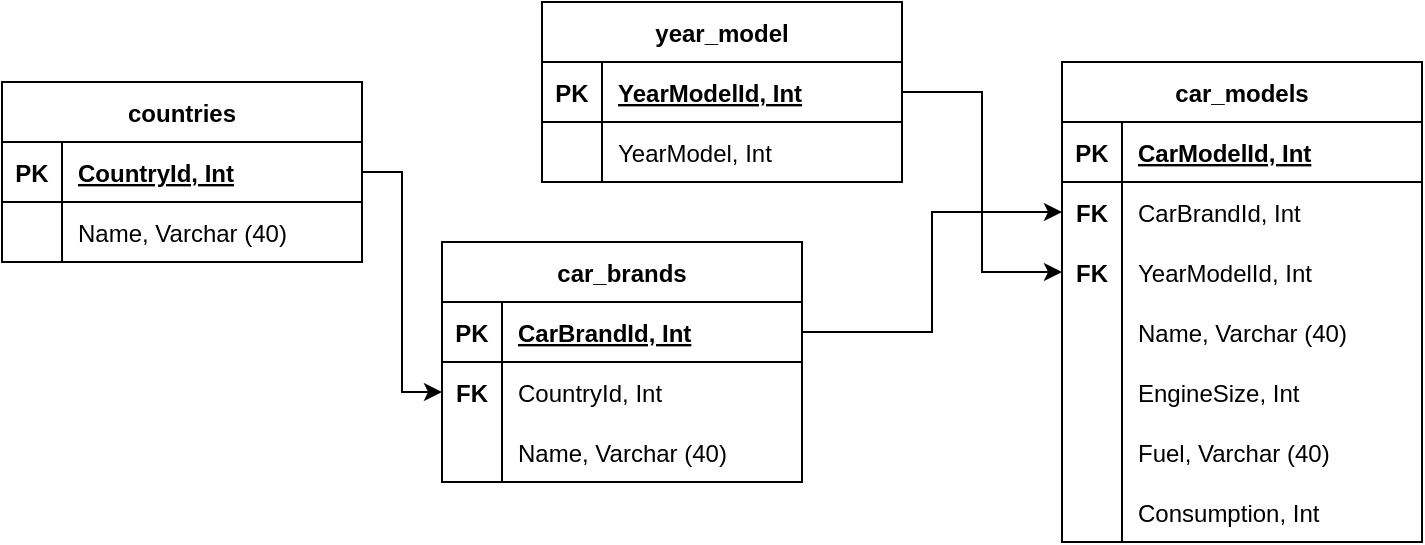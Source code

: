 <mxfile version="20.5.1" type="onedrive"><diagram id="C5RBs43oDa-KdzZeNtuy" name="Page-1"><mxGraphModel dx="1053" dy="564" grid="1" gridSize="10" guides="1" tooltips="1" connect="1" arrows="1" fold="1" page="1" pageScale="1" pageWidth="827" pageHeight="1169" math="0" shadow="0"><root><mxCell id="WIyWlLk6GJQsqaUBKTNV-0"/><mxCell id="WIyWlLk6GJQsqaUBKTNV-1" parent="WIyWlLk6GJQsqaUBKTNV-0"/><mxCell id="EiguJWTa6b65NLi-q_zA-3" value="countries" style="shape=table;startSize=30;container=1;collapsible=1;childLayout=tableLayout;fixedRows=1;rowLines=0;fontStyle=1;align=center;resizeLast=1;" vertex="1" parent="WIyWlLk6GJQsqaUBKTNV-1"><mxGeometry x="50" y="190" width="180" height="90" as="geometry"/></mxCell><mxCell id="EiguJWTa6b65NLi-q_zA-4" value="" style="shape=tableRow;horizontal=0;startSize=0;swimlaneHead=0;swimlaneBody=0;fillColor=none;collapsible=0;dropTarget=0;points=[[0,0.5],[1,0.5]];portConstraint=eastwest;top=0;left=0;right=0;bottom=1;" vertex="1" parent="EiguJWTa6b65NLi-q_zA-3"><mxGeometry y="30" width="180" height="30" as="geometry"/></mxCell><mxCell id="EiguJWTa6b65NLi-q_zA-5" value="PK" style="shape=partialRectangle;connectable=0;fillColor=none;top=0;left=0;bottom=0;right=0;fontStyle=1;overflow=hidden;" vertex="1" parent="EiguJWTa6b65NLi-q_zA-4"><mxGeometry width="30" height="30" as="geometry"><mxRectangle width="30" height="30" as="alternateBounds"/></mxGeometry></mxCell><mxCell id="EiguJWTa6b65NLi-q_zA-6" value="CountryId, Int" style="shape=partialRectangle;connectable=0;fillColor=none;top=0;left=0;bottom=0;right=0;align=left;spacingLeft=6;fontStyle=5;overflow=hidden;" vertex="1" parent="EiguJWTa6b65NLi-q_zA-4"><mxGeometry x="30" width="150" height="30" as="geometry"><mxRectangle width="150" height="30" as="alternateBounds"/></mxGeometry></mxCell><mxCell id="EiguJWTa6b65NLi-q_zA-7" value="" style="shape=tableRow;horizontal=0;startSize=0;swimlaneHead=0;swimlaneBody=0;fillColor=none;collapsible=0;dropTarget=0;points=[[0,0.5],[1,0.5]];portConstraint=eastwest;top=0;left=0;right=0;bottom=0;" vertex="1" parent="EiguJWTa6b65NLi-q_zA-3"><mxGeometry y="60" width="180" height="30" as="geometry"/></mxCell><mxCell id="EiguJWTa6b65NLi-q_zA-8" value="" style="shape=partialRectangle;connectable=0;fillColor=none;top=0;left=0;bottom=0;right=0;editable=1;overflow=hidden;" vertex="1" parent="EiguJWTa6b65NLi-q_zA-7"><mxGeometry width="30" height="30" as="geometry"><mxRectangle width="30" height="30" as="alternateBounds"/></mxGeometry></mxCell><mxCell id="EiguJWTa6b65NLi-q_zA-9" value="Name, Varchar (40)" style="shape=partialRectangle;connectable=0;fillColor=none;top=0;left=0;bottom=0;right=0;align=left;spacingLeft=6;overflow=hidden;" vertex="1" parent="EiguJWTa6b65NLi-q_zA-7"><mxGeometry x="30" width="150" height="30" as="geometry"><mxRectangle width="150" height="30" as="alternateBounds"/></mxGeometry></mxCell><mxCell id="EiguJWTa6b65NLi-q_zA-16" value="car_brands" style="shape=table;startSize=30;container=1;collapsible=1;childLayout=tableLayout;fixedRows=1;rowLines=0;fontStyle=1;align=center;resizeLast=1;" vertex="1" parent="WIyWlLk6GJQsqaUBKTNV-1"><mxGeometry x="270" y="270" width="180" height="120" as="geometry"/></mxCell><mxCell id="EiguJWTa6b65NLi-q_zA-17" value="" style="shape=tableRow;horizontal=0;startSize=0;swimlaneHead=0;swimlaneBody=0;fillColor=none;collapsible=0;dropTarget=0;points=[[0,0.5],[1,0.5]];portConstraint=eastwest;top=0;left=0;right=0;bottom=1;" vertex="1" parent="EiguJWTa6b65NLi-q_zA-16"><mxGeometry y="30" width="180" height="30" as="geometry"/></mxCell><mxCell id="EiguJWTa6b65NLi-q_zA-18" value="PK" style="shape=partialRectangle;connectable=0;fillColor=none;top=0;left=0;bottom=0;right=0;fontStyle=1;overflow=hidden;" vertex="1" parent="EiguJWTa6b65NLi-q_zA-17"><mxGeometry width="30" height="30" as="geometry"><mxRectangle width="30" height="30" as="alternateBounds"/></mxGeometry></mxCell><mxCell id="EiguJWTa6b65NLi-q_zA-19" value="CarBrandId, Int" style="shape=partialRectangle;connectable=0;fillColor=none;top=0;left=0;bottom=0;right=0;align=left;spacingLeft=6;fontStyle=5;overflow=hidden;" vertex="1" parent="EiguJWTa6b65NLi-q_zA-17"><mxGeometry x="30" width="150" height="30" as="geometry"><mxRectangle width="150" height="30" as="alternateBounds"/></mxGeometry></mxCell><mxCell id="EiguJWTa6b65NLi-q_zA-20" value="" style="shape=tableRow;horizontal=0;startSize=0;swimlaneHead=0;swimlaneBody=0;fillColor=none;collapsible=0;dropTarget=0;points=[[0,0.5],[1,0.5]];portConstraint=eastwest;top=0;left=0;right=0;bottom=0;" vertex="1" parent="EiguJWTa6b65NLi-q_zA-16"><mxGeometry y="60" width="180" height="30" as="geometry"/></mxCell><mxCell id="EiguJWTa6b65NLi-q_zA-21" value="FK" style="shape=partialRectangle;connectable=0;fillColor=none;top=0;left=0;bottom=0;right=0;editable=1;overflow=hidden;fontStyle=1" vertex="1" parent="EiguJWTa6b65NLi-q_zA-20"><mxGeometry width="30" height="30" as="geometry"><mxRectangle width="30" height="30" as="alternateBounds"/></mxGeometry></mxCell><mxCell id="EiguJWTa6b65NLi-q_zA-22" value="CountryId, Int" style="shape=partialRectangle;connectable=0;fillColor=none;top=0;left=0;bottom=0;right=0;align=left;spacingLeft=6;overflow=hidden;fontStyle=0" vertex="1" parent="EiguJWTa6b65NLi-q_zA-20"><mxGeometry x="30" width="150" height="30" as="geometry"><mxRectangle width="150" height="30" as="alternateBounds"/></mxGeometry></mxCell><mxCell id="EiguJWTa6b65NLi-q_zA-26" value="" style="shape=tableRow;horizontal=0;startSize=0;swimlaneHead=0;swimlaneBody=0;fillColor=none;collapsible=0;dropTarget=0;points=[[0,0.5],[1,0.5]];portConstraint=eastwest;top=0;left=0;right=0;bottom=0;" vertex="1" parent="EiguJWTa6b65NLi-q_zA-16"><mxGeometry y="90" width="180" height="30" as="geometry"/></mxCell><mxCell id="EiguJWTa6b65NLi-q_zA-27" value="" style="shape=partialRectangle;connectable=0;fillColor=none;top=0;left=0;bottom=0;right=0;editable=1;overflow=hidden;" vertex="1" parent="EiguJWTa6b65NLi-q_zA-26"><mxGeometry width="30" height="30" as="geometry"><mxRectangle width="30" height="30" as="alternateBounds"/></mxGeometry></mxCell><mxCell id="EiguJWTa6b65NLi-q_zA-28" value="Name, Varchar (40)" style="shape=partialRectangle;connectable=0;fillColor=none;top=0;left=0;bottom=0;right=0;align=left;spacingLeft=6;overflow=hidden;" vertex="1" parent="EiguJWTa6b65NLi-q_zA-26"><mxGeometry x="30" width="150" height="30" as="geometry"><mxRectangle width="150" height="30" as="alternateBounds"/></mxGeometry></mxCell><mxCell id="EiguJWTa6b65NLi-q_zA-29" value="year_model" style="shape=table;startSize=30;container=1;collapsible=1;childLayout=tableLayout;fixedRows=1;rowLines=0;fontStyle=1;align=center;resizeLast=1;" vertex="1" parent="WIyWlLk6GJQsqaUBKTNV-1"><mxGeometry x="320" y="150" width="180" height="90" as="geometry"/></mxCell><mxCell id="EiguJWTa6b65NLi-q_zA-30" value="" style="shape=tableRow;horizontal=0;startSize=0;swimlaneHead=0;swimlaneBody=0;fillColor=none;collapsible=0;dropTarget=0;points=[[0,0.5],[1,0.5]];portConstraint=eastwest;top=0;left=0;right=0;bottom=1;" vertex="1" parent="EiguJWTa6b65NLi-q_zA-29"><mxGeometry y="30" width="180" height="30" as="geometry"/></mxCell><mxCell id="EiguJWTa6b65NLi-q_zA-31" value="PK" style="shape=partialRectangle;connectable=0;fillColor=none;top=0;left=0;bottom=0;right=0;fontStyle=1;overflow=hidden;" vertex="1" parent="EiguJWTa6b65NLi-q_zA-30"><mxGeometry width="30" height="30" as="geometry"><mxRectangle width="30" height="30" as="alternateBounds"/></mxGeometry></mxCell><mxCell id="EiguJWTa6b65NLi-q_zA-32" value="YearModelId, Int" style="shape=partialRectangle;connectable=0;fillColor=none;top=0;left=0;bottom=0;right=0;align=left;spacingLeft=6;fontStyle=5;overflow=hidden;" vertex="1" parent="EiguJWTa6b65NLi-q_zA-30"><mxGeometry x="30" width="150" height="30" as="geometry"><mxRectangle width="150" height="30" as="alternateBounds"/></mxGeometry></mxCell><mxCell id="EiguJWTa6b65NLi-q_zA-33" value="" style="shape=tableRow;horizontal=0;startSize=0;swimlaneHead=0;swimlaneBody=0;fillColor=none;collapsible=0;dropTarget=0;points=[[0,0.5],[1,0.5]];portConstraint=eastwest;top=0;left=0;right=0;bottom=0;" vertex="1" parent="EiguJWTa6b65NLi-q_zA-29"><mxGeometry y="60" width="180" height="30" as="geometry"/></mxCell><mxCell id="EiguJWTa6b65NLi-q_zA-34" value="" style="shape=partialRectangle;connectable=0;fillColor=none;top=0;left=0;bottom=0;right=0;editable=1;overflow=hidden;" vertex="1" parent="EiguJWTa6b65NLi-q_zA-33"><mxGeometry width="30" height="30" as="geometry"><mxRectangle width="30" height="30" as="alternateBounds"/></mxGeometry></mxCell><mxCell id="EiguJWTa6b65NLi-q_zA-35" value="YearModel, Int" style="shape=partialRectangle;connectable=0;fillColor=none;top=0;left=0;bottom=0;right=0;align=left;spacingLeft=6;overflow=hidden;" vertex="1" parent="EiguJWTa6b65NLi-q_zA-33"><mxGeometry x="30" width="150" height="30" as="geometry"><mxRectangle width="150" height="30" as="alternateBounds"/></mxGeometry></mxCell><mxCell id="EiguJWTa6b65NLi-q_zA-42" value="car_models" style="shape=table;startSize=30;container=1;collapsible=1;childLayout=tableLayout;fixedRows=1;rowLines=0;fontStyle=1;align=center;resizeLast=1;" vertex="1" parent="WIyWlLk6GJQsqaUBKTNV-1"><mxGeometry x="580" y="180" width="180" height="240" as="geometry"/></mxCell><mxCell id="EiguJWTa6b65NLi-q_zA-43" value="" style="shape=tableRow;horizontal=0;startSize=0;swimlaneHead=0;swimlaneBody=0;fillColor=none;collapsible=0;dropTarget=0;points=[[0,0.5],[1,0.5]];portConstraint=eastwest;top=0;left=0;right=0;bottom=1;" vertex="1" parent="EiguJWTa6b65NLi-q_zA-42"><mxGeometry y="30" width="180" height="30" as="geometry"/></mxCell><mxCell id="EiguJWTa6b65NLi-q_zA-44" value="PK" style="shape=partialRectangle;connectable=0;fillColor=none;top=0;left=0;bottom=0;right=0;fontStyle=1;overflow=hidden;" vertex="1" parent="EiguJWTa6b65NLi-q_zA-43"><mxGeometry width="30" height="30" as="geometry"><mxRectangle width="30" height="30" as="alternateBounds"/></mxGeometry></mxCell><mxCell id="EiguJWTa6b65NLi-q_zA-45" value="CarModelId, Int" style="shape=partialRectangle;connectable=0;fillColor=none;top=0;left=0;bottom=0;right=0;align=left;spacingLeft=6;fontStyle=5;overflow=hidden;" vertex="1" parent="EiguJWTa6b65NLi-q_zA-43"><mxGeometry x="30" width="150" height="30" as="geometry"><mxRectangle width="150" height="30" as="alternateBounds"/></mxGeometry></mxCell><mxCell id="EiguJWTa6b65NLi-q_zA-46" value="" style="shape=tableRow;horizontal=0;startSize=0;swimlaneHead=0;swimlaneBody=0;fillColor=none;collapsible=0;dropTarget=0;points=[[0,0.5],[1,0.5]];portConstraint=eastwest;top=0;left=0;right=0;bottom=0;" vertex="1" parent="EiguJWTa6b65NLi-q_zA-42"><mxGeometry y="60" width="180" height="30" as="geometry"/></mxCell><mxCell id="EiguJWTa6b65NLi-q_zA-47" value="FK" style="shape=partialRectangle;connectable=0;fillColor=none;top=0;left=0;bottom=0;right=0;editable=1;overflow=hidden;fontStyle=1" vertex="1" parent="EiguJWTa6b65NLi-q_zA-46"><mxGeometry width="30" height="30" as="geometry"><mxRectangle width="30" height="30" as="alternateBounds"/></mxGeometry></mxCell><mxCell id="EiguJWTa6b65NLi-q_zA-48" value="CarBrandId, Int" style="shape=partialRectangle;connectable=0;fillColor=none;top=0;left=0;bottom=0;right=0;align=left;spacingLeft=6;overflow=hidden;" vertex="1" parent="EiguJWTa6b65NLi-q_zA-46"><mxGeometry x="30" width="150" height="30" as="geometry"><mxRectangle width="150" height="30" as="alternateBounds"/></mxGeometry></mxCell><mxCell id="EiguJWTa6b65NLi-q_zA-49" value="" style="shape=tableRow;horizontal=0;startSize=0;swimlaneHead=0;swimlaneBody=0;fillColor=none;collapsible=0;dropTarget=0;points=[[0,0.5],[1,0.5]];portConstraint=eastwest;top=0;left=0;right=0;bottom=0;" vertex="1" parent="EiguJWTa6b65NLi-q_zA-42"><mxGeometry y="90" width="180" height="30" as="geometry"/></mxCell><mxCell id="EiguJWTa6b65NLi-q_zA-50" value="FK" style="shape=partialRectangle;connectable=0;fillColor=none;top=0;left=0;bottom=0;right=0;editable=1;overflow=hidden;fontStyle=1" vertex="1" parent="EiguJWTa6b65NLi-q_zA-49"><mxGeometry width="30" height="30" as="geometry"><mxRectangle width="30" height="30" as="alternateBounds"/></mxGeometry></mxCell><mxCell id="EiguJWTa6b65NLi-q_zA-51" value="YearModelId, Int" style="shape=partialRectangle;connectable=0;fillColor=none;top=0;left=0;bottom=0;right=0;align=left;spacingLeft=6;overflow=hidden;" vertex="1" parent="EiguJWTa6b65NLi-q_zA-49"><mxGeometry x="30" width="150" height="30" as="geometry"><mxRectangle width="150" height="30" as="alternateBounds"/></mxGeometry></mxCell><mxCell id="EiguJWTa6b65NLi-q_zA-52" value="" style="shape=tableRow;horizontal=0;startSize=0;swimlaneHead=0;swimlaneBody=0;fillColor=none;collapsible=0;dropTarget=0;points=[[0,0.5],[1,0.5]];portConstraint=eastwest;top=0;left=0;right=0;bottom=0;" vertex="1" parent="EiguJWTa6b65NLi-q_zA-42"><mxGeometry y="120" width="180" height="30" as="geometry"/></mxCell><mxCell id="EiguJWTa6b65NLi-q_zA-53" value="" style="shape=partialRectangle;connectable=0;fillColor=none;top=0;left=0;bottom=0;right=0;editable=1;overflow=hidden;" vertex="1" parent="EiguJWTa6b65NLi-q_zA-52"><mxGeometry width="30" height="30" as="geometry"><mxRectangle width="30" height="30" as="alternateBounds"/></mxGeometry></mxCell><mxCell id="EiguJWTa6b65NLi-q_zA-54" value="Name, Varchar (40)" style="shape=partialRectangle;connectable=0;fillColor=none;top=0;left=0;bottom=0;right=0;align=left;spacingLeft=6;overflow=hidden;" vertex="1" parent="EiguJWTa6b65NLi-q_zA-52"><mxGeometry x="30" width="150" height="30" as="geometry"><mxRectangle width="150" height="30" as="alternateBounds"/></mxGeometry></mxCell><mxCell id="EiguJWTa6b65NLi-q_zA-63" value="" style="shape=tableRow;horizontal=0;startSize=0;swimlaneHead=0;swimlaneBody=0;fillColor=none;collapsible=0;dropTarget=0;points=[[0,0.5],[1,0.5]];portConstraint=eastwest;top=0;left=0;right=0;bottom=0;" vertex="1" parent="EiguJWTa6b65NLi-q_zA-42"><mxGeometry y="150" width="180" height="30" as="geometry"/></mxCell><mxCell id="EiguJWTa6b65NLi-q_zA-64" value="" style="shape=partialRectangle;connectable=0;fillColor=none;top=0;left=0;bottom=0;right=0;editable=1;overflow=hidden;" vertex="1" parent="EiguJWTa6b65NLi-q_zA-63"><mxGeometry width="30" height="30" as="geometry"><mxRectangle width="30" height="30" as="alternateBounds"/></mxGeometry></mxCell><mxCell id="EiguJWTa6b65NLi-q_zA-65" value="EngineSize, Int" style="shape=partialRectangle;connectable=0;fillColor=none;top=0;left=0;bottom=0;right=0;align=left;spacingLeft=6;overflow=hidden;" vertex="1" parent="EiguJWTa6b65NLi-q_zA-63"><mxGeometry x="30" width="150" height="30" as="geometry"><mxRectangle width="150" height="30" as="alternateBounds"/></mxGeometry></mxCell><mxCell id="EiguJWTa6b65NLi-q_zA-60" value="" style="shape=tableRow;horizontal=0;startSize=0;swimlaneHead=0;swimlaneBody=0;fillColor=none;collapsible=0;dropTarget=0;points=[[0,0.5],[1,0.5]];portConstraint=eastwest;top=0;left=0;right=0;bottom=0;" vertex="1" parent="EiguJWTa6b65NLi-q_zA-42"><mxGeometry y="180" width="180" height="30" as="geometry"/></mxCell><mxCell id="EiguJWTa6b65NLi-q_zA-61" value="" style="shape=partialRectangle;connectable=0;fillColor=none;top=0;left=0;bottom=0;right=0;editable=1;overflow=hidden;" vertex="1" parent="EiguJWTa6b65NLi-q_zA-60"><mxGeometry width="30" height="30" as="geometry"><mxRectangle width="30" height="30" as="alternateBounds"/></mxGeometry></mxCell><mxCell id="EiguJWTa6b65NLi-q_zA-62" value="Fuel, Varchar (40)" style="shape=partialRectangle;connectable=0;fillColor=none;top=0;left=0;bottom=0;right=0;align=left;spacingLeft=6;overflow=hidden;" vertex="1" parent="EiguJWTa6b65NLi-q_zA-60"><mxGeometry x="30" width="150" height="30" as="geometry"><mxRectangle width="150" height="30" as="alternateBounds"/></mxGeometry></mxCell><mxCell id="EiguJWTa6b65NLi-q_zA-66" value="" style="shape=tableRow;horizontal=0;startSize=0;swimlaneHead=0;swimlaneBody=0;fillColor=none;collapsible=0;dropTarget=0;points=[[0,0.5],[1,0.5]];portConstraint=eastwest;top=0;left=0;right=0;bottom=0;" vertex="1" parent="EiguJWTa6b65NLi-q_zA-42"><mxGeometry y="210" width="180" height="30" as="geometry"/></mxCell><mxCell id="EiguJWTa6b65NLi-q_zA-67" value="" style="shape=partialRectangle;connectable=0;fillColor=none;top=0;left=0;bottom=0;right=0;editable=1;overflow=hidden;" vertex="1" parent="EiguJWTa6b65NLi-q_zA-66"><mxGeometry width="30" height="30" as="geometry"><mxRectangle width="30" height="30" as="alternateBounds"/></mxGeometry></mxCell><mxCell id="EiguJWTa6b65NLi-q_zA-68" value="Consumption, Int" style="shape=partialRectangle;connectable=0;fillColor=none;top=0;left=0;bottom=0;right=0;align=left;spacingLeft=6;overflow=hidden;" vertex="1" parent="EiguJWTa6b65NLi-q_zA-66"><mxGeometry x="30" width="150" height="30" as="geometry"><mxRectangle width="150" height="30" as="alternateBounds"/></mxGeometry></mxCell><mxCell id="EiguJWTa6b65NLi-q_zA-69" style="edgeStyle=orthogonalEdgeStyle;rounded=0;orthogonalLoop=1;jettySize=auto;html=1;entryX=0;entryY=0.5;entryDx=0;entryDy=0;" edge="1" parent="WIyWlLk6GJQsqaUBKTNV-1" source="EiguJWTa6b65NLi-q_zA-4" target="EiguJWTa6b65NLi-q_zA-20"><mxGeometry relative="1" as="geometry"/></mxCell><mxCell id="EiguJWTa6b65NLi-q_zA-70" style="edgeStyle=orthogonalEdgeStyle;rounded=0;orthogonalLoop=1;jettySize=auto;html=1;entryX=0;entryY=0.5;entryDx=0;entryDy=0;" edge="1" parent="WIyWlLk6GJQsqaUBKTNV-1" source="EiguJWTa6b65NLi-q_zA-17" target="EiguJWTa6b65NLi-q_zA-46"><mxGeometry relative="1" as="geometry"/></mxCell><mxCell id="EiguJWTa6b65NLi-q_zA-71" style="edgeStyle=orthogonalEdgeStyle;rounded=0;orthogonalLoop=1;jettySize=auto;html=1;entryX=0;entryY=0.5;entryDx=0;entryDy=0;" edge="1" parent="WIyWlLk6GJQsqaUBKTNV-1" source="EiguJWTa6b65NLi-q_zA-30" target="EiguJWTa6b65NLi-q_zA-49"><mxGeometry relative="1" as="geometry"/></mxCell></root></mxGraphModel></diagram></mxfile>